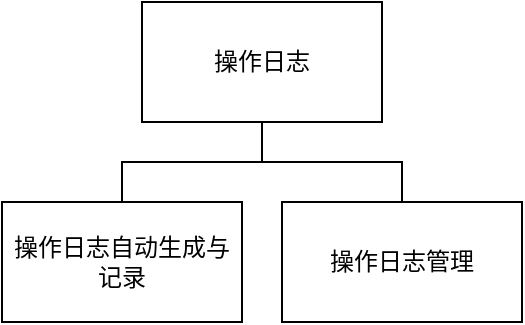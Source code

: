 <mxfile version="21.5.1" type="device">
  <diagram name="第 1 页" id="LbbYGMWXw1ZS06H22MCj">
    <mxGraphModel dx="941" dy="692" grid="1" gridSize="10" guides="1" tooltips="1" connect="1" arrows="1" fold="1" page="1" pageScale="1" pageWidth="827" pageHeight="1169" math="0" shadow="0">
      <root>
        <mxCell id="0" />
        <mxCell id="1" parent="0" />
        <mxCell id="keA3G3McvwigdJNzxYKq-8" style="edgeStyle=orthogonalEdgeStyle;rounded=0;orthogonalLoop=1;jettySize=auto;html=1;exitX=0.5;exitY=1;exitDx=0;exitDy=0;endArrow=none;endFill=0;" parent="1" source="keA3G3McvwigdJNzxYKq-1" target="keA3G3McvwigdJNzxYKq-2" edge="1">
          <mxGeometry relative="1" as="geometry" />
        </mxCell>
        <mxCell id="keA3G3McvwigdJNzxYKq-9" style="edgeStyle=orthogonalEdgeStyle;rounded=0;orthogonalLoop=1;jettySize=auto;html=1;exitX=0.5;exitY=1;exitDx=0;exitDy=0;entryX=0.5;entryY=0;entryDx=0;entryDy=0;endArrow=none;endFill=0;" parent="1" source="keA3G3McvwigdJNzxYKq-1" target="keA3G3McvwigdJNzxYKq-5" edge="1">
          <mxGeometry relative="1" as="geometry" />
        </mxCell>
        <mxCell id="keA3G3McvwigdJNzxYKq-1" value="操作日志" style="rounded=0;whiteSpace=wrap;html=1;" parent="1" vertex="1">
          <mxGeometry x="280" y="100" width="120" height="60" as="geometry" />
        </mxCell>
        <mxCell id="keA3G3McvwigdJNzxYKq-2" value="操作日志自动生成与记录" style="rounded=0;whiteSpace=wrap;html=1;" parent="1" vertex="1">
          <mxGeometry x="210" y="200" width="120" height="60" as="geometry" />
        </mxCell>
        <mxCell id="keA3G3McvwigdJNzxYKq-5" value="操作日志管理" style="rounded=0;whiteSpace=wrap;html=1;" parent="1" vertex="1">
          <mxGeometry x="350" y="200" width="120" height="60" as="geometry" />
        </mxCell>
      </root>
    </mxGraphModel>
  </diagram>
</mxfile>
